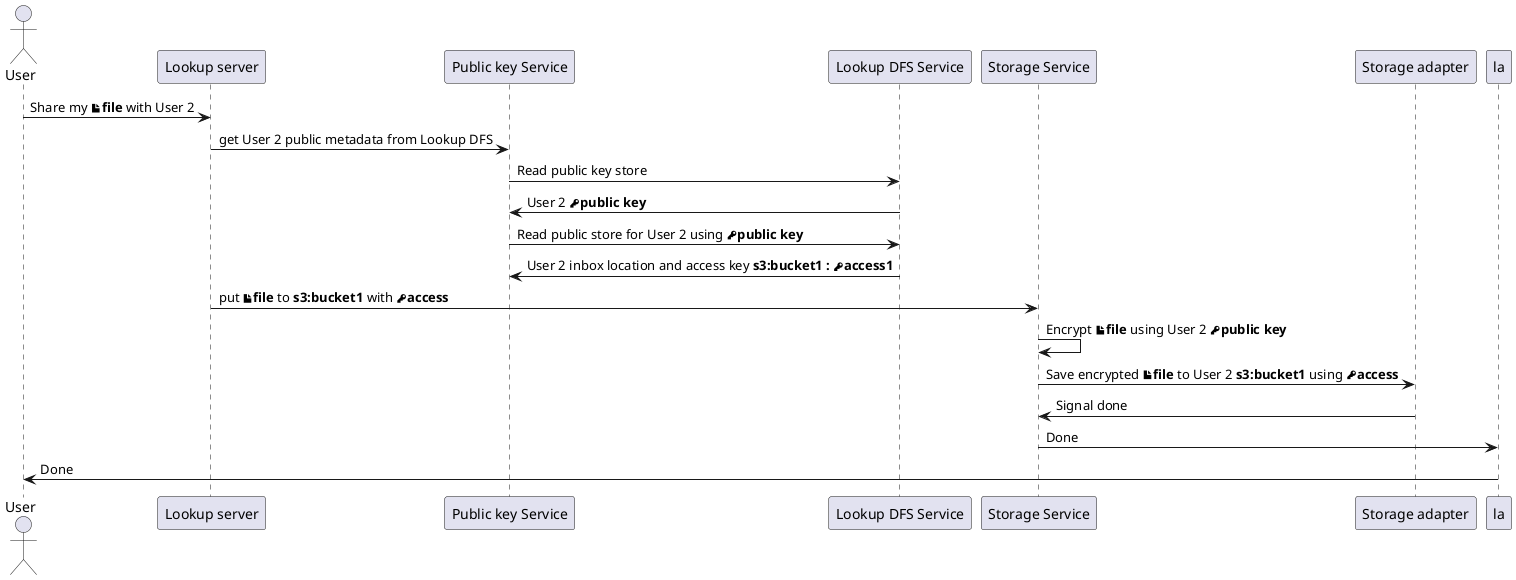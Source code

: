@startuml
actor User
User->"Lookup server" as ls : Share my **<&file>file** with User 2
ls->"Public key Service" as lss : get User 2 public metadata from Lookup DFS
lss->"Lookup DFS Service" as DFS : Read public key store
DFS->lss : User 2 **<&key>public key**
lss->DFS : Read public store for User 2 using **<&key>public key**
DFS->lss : User 2 inbox location and access key **s3:bucket1 : <&key>access1**
ls->"Storage Service" as ss : put **<&file>file** to **s3:bucket1** with **<&key>access**
ss->ss : Encrypt **<&file>file** using User 2 **<&key>public key**
ss->"Storage adapter" as sa : Save encrypted **<&file>file** to User 2 **s3:bucket1** using **<&key>access**
sa->ss : Signal done
ss->la : Done
la->User : Done
@enduml